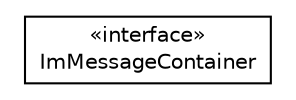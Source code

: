 #!/usr/local/bin/dot
#
# Class diagram 
# Generated by UMLGraph version R5_6 (http://www.umlgraph.org/)
#

digraph G {
	edge [fontname="Helvetica",fontsize=10,labelfontname="Helvetica",labelfontsize=10];
	node [fontname="Helvetica",fontsize=10,shape=plaintext];
	nodesep=0.25;
	ranksep=0.5;
	// de.hsbremen.tc.tnc.message.m.serialize.ImMessageContainer
	c0 [label=<<table title="de.hsbremen.tc.tnc.message.m.serialize.ImMessageContainer" border="0" cellborder="1" cellspacing="0" cellpadding="2" port="p" href="./ImMessageContainer.html">
		<tr><td><table border="0" cellspacing="0" cellpadding="1">
<tr><td align="center" balign="center"> &#171;interface&#187; </td></tr>
<tr><td align="center" balign="center"> ImMessageContainer </td></tr>
		</table></td></tr>
		</table>>, URL="./ImMessageContainer.html", fontname="Helvetica", fontcolor="black", fontsize=10.0];
}

